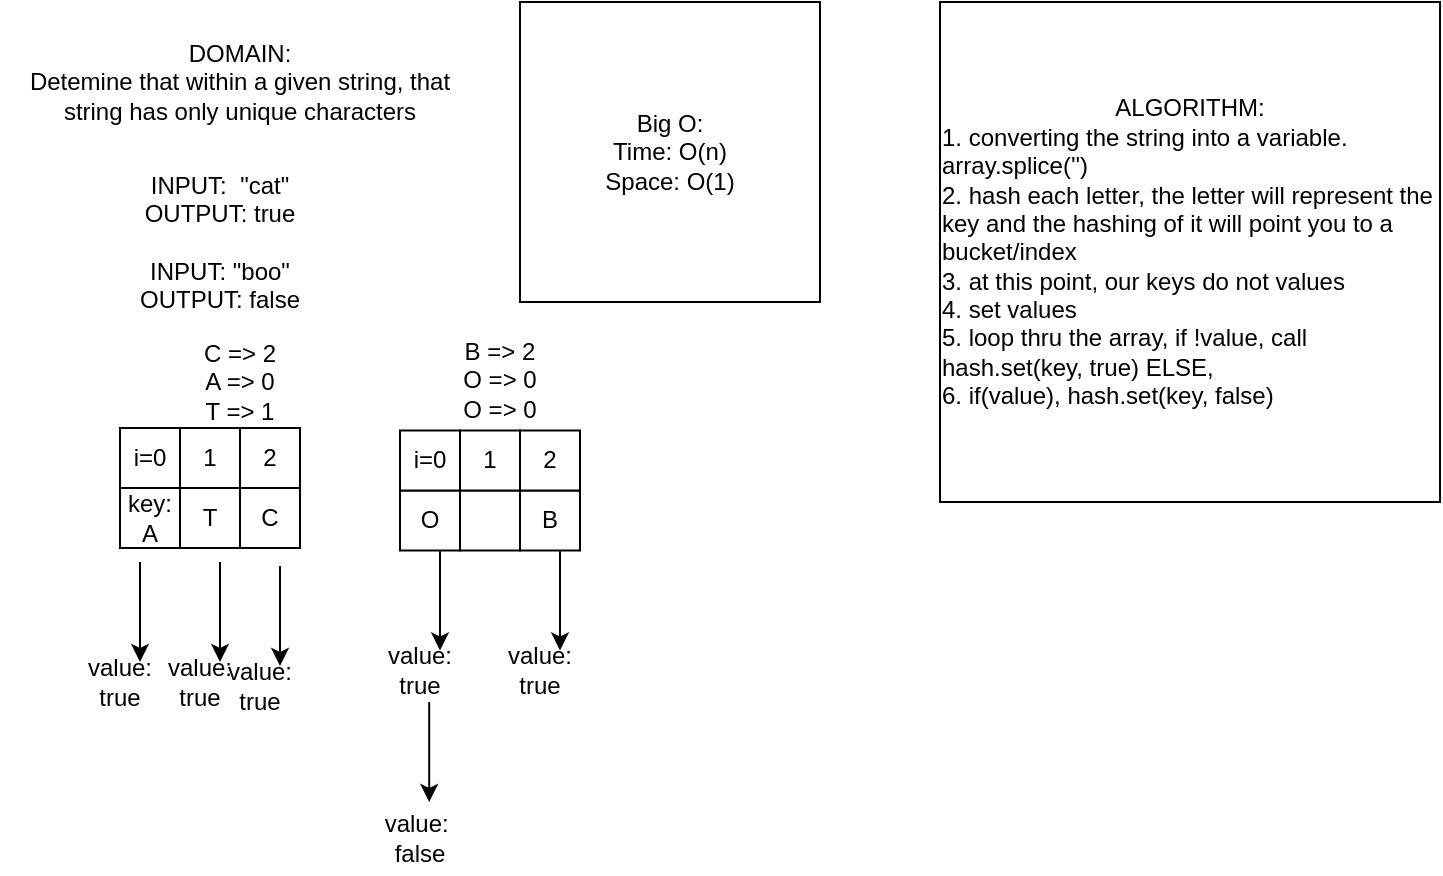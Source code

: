 <mxfile>
    <diagram id="VyDV43jV0eycX9TfHX0A" name="Page-1">
        <mxGraphModel dx="987" dy="435" grid="1" gridSize="10" guides="1" tooltips="1" connect="1" arrows="1" fold="1" page="1" pageScale="1" pageWidth="850" pageHeight="1100" math="0" shadow="0">
            <root>
                <mxCell id="0"/>
                <mxCell id="1" parent="0"/>
                <mxCell id="2" value="DOMAIN:&lt;br&gt;Detemine that within a given string, that string has only unique characters" style="text;html=1;strokeColor=none;fillColor=none;align=center;verticalAlign=middle;whiteSpace=wrap;rounded=0;" vertex="1" parent="1">
                    <mxGeometry x="90" y="10" width="220" height="80" as="geometry"/>
                </mxCell>
                <mxCell id="3" value="INPUT:&amp;nbsp; &quot;cat&quot;&lt;br&gt;OUTPUT: true&lt;br&gt;&lt;br&gt;INPUT: &quot;boo&quot;&lt;br&gt;OUTPUT: false" style="text;html=1;strokeColor=none;fillColor=none;align=center;verticalAlign=middle;whiteSpace=wrap;rounded=0;" vertex="1" parent="1">
                    <mxGeometry x="80" y="90" width="220" height="80" as="geometry"/>
                </mxCell>
                <mxCell id="4" value="key: A" style="rounded=0;whiteSpace=wrap;html=1;" vertex="1" parent="1">
                    <mxGeometry x="140" y="253" width="30" height="30" as="geometry"/>
                </mxCell>
                <mxCell id="5" value="T" style="rounded=0;whiteSpace=wrap;html=1;" vertex="1" parent="1">
                    <mxGeometry x="170" y="253" width="30" height="30" as="geometry"/>
                </mxCell>
                <mxCell id="6" value="C" style="rounded=0;whiteSpace=wrap;html=1;" vertex="1" parent="1">
                    <mxGeometry x="200" y="253" width="30" height="30" as="geometry"/>
                </mxCell>
                <mxCell id="7" value="C =&amp;gt; 2&lt;br&gt;A =&amp;gt; 0&lt;br&gt;T =&amp;gt; 1" style="text;html=1;strokeColor=none;fillColor=none;align=center;verticalAlign=middle;whiteSpace=wrap;rounded=0;" vertex="1" parent="1">
                    <mxGeometry x="160" y="190" width="80" height="20" as="geometry"/>
                </mxCell>
                <mxCell id="15" value="O" style="rounded=0;whiteSpace=wrap;html=1;" vertex="1" parent="1">
                    <mxGeometry x="280" y="254.25" width="30" height="30" as="geometry"/>
                </mxCell>
                <mxCell id="16" value="" style="rounded=0;whiteSpace=wrap;html=1;" vertex="1" parent="1">
                    <mxGeometry x="310" y="254.25" width="30" height="30" as="geometry"/>
                </mxCell>
                <mxCell id="17" value="B" style="rounded=0;whiteSpace=wrap;html=1;" vertex="1" parent="1">
                    <mxGeometry x="340" y="254.25" width="30" height="30" as="geometry"/>
                </mxCell>
                <mxCell id="18" value="i=0" style="rounded=0;whiteSpace=wrap;html=1;" vertex="1" parent="1">
                    <mxGeometry x="280" y="224.25" width="30" height="30" as="geometry"/>
                </mxCell>
                <mxCell id="19" value="1" style="rounded=0;whiteSpace=wrap;html=1;" vertex="1" parent="1">
                    <mxGeometry x="310" y="224.25" width="30" height="30" as="geometry"/>
                </mxCell>
                <mxCell id="20" value="2" style="rounded=0;whiteSpace=wrap;html=1;" vertex="1" parent="1">
                    <mxGeometry x="340" y="224.25" width="30" height="30" as="geometry"/>
                </mxCell>
                <mxCell id="21" value="B =&amp;gt; 2&lt;br&gt;O =&amp;gt; 0&lt;br&gt;O =&amp;gt; 0" style="text;html=1;strokeColor=none;fillColor=none;align=center;verticalAlign=middle;whiteSpace=wrap;rounded=0;" vertex="1" parent="1">
                    <mxGeometry x="290" y="189" width="80" height="20" as="geometry"/>
                </mxCell>
                <mxCell id="24" value="i=0" style="rounded=0;whiteSpace=wrap;html=1;" vertex="1" parent="1">
                    <mxGeometry x="140" y="223" width="30" height="30" as="geometry"/>
                </mxCell>
                <mxCell id="25" value="1" style="rounded=0;whiteSpace=wrap;html=1;" vertex="1" parent="1">
                    <mxGeometry x="170" y="223" width="30" height="30" as="geometry"/>
                </mxCell>
                <mxCell id="26" value="2" style="rounded=0;whiteSpace=wrap;html=1;" vertex="1" parent="1">
                    <mxGeometry x="200" y="223" width="30" height="30" as="geometry"/>
                </mxCell>
                <mxCell id="28" value="" style="endArrow=classic;html=1;" edge="1" parent="1">
                    <mxGeometry width="50" height="50" relative="1" as="geometry">
                        <mxPoint x="150" y="290" as="sourcePoint"/>
                        <mxPoint x="150" y="340" as="targetPoint"/>
                    </mxGeometry>
                </mxCell>
                <mxCell id="29" value="value: true" style="text;html=1;strokeColor=none;fillColor=none;align=center;verticalAlign=middle;whiteSpace=wrap;rounded=0;" vertex="1" parent="1">
                    <mxGeometry x="120" y="340" width="40" height="20" as="geometry"/>
                </mxCell>
                <mxCell id="30" value="" style="endArrow=classic;html=1;" edge="1" parent="1">
                    <mxGeometry width="50" height="50" relative="1" as="geometry">
                        <mxPoint x="190" y="290" as="sourcePoint"/>
                        <mxPoint x="190" y="340" as="targetPoint"/>
                    </mxGeometry>
                </mxCell>
                <mxCell id="31" value="value: true" style="text;html=1;strokeColor=none;fillColor=none;align=center;verticalAlign=middle;whiteSpace=wrap;rounded=0;" vertex="1" parent="1">
                    <mxGeometry x="160" y="340" width="40" height="20" as="geometry"/>
                </mxCell>
                <mxCell id="34" value="" style="endArrow=classic;html=1;" edge="1" parent="1">
                    <mxGeometry width="50" height="50" relative="1" as="geometry">
                        <mxPoint x="220" y="292" as="sourcePoint"/>
                        <mxPoint x="220" y="342" as="targetPoint"/>
                    </mxGeometry>
                </mxCell>
                <mxCell id="35" value="value: true" style="text;html=1;strokeColor=none;fillColor=none;align=center;verticalAlign=middle;whiteSpace=wrap;rounded=0;" vertex="1" parent="1">
                    <mxGeometry x="190" y="342" width="40" height="20" as="geometry"/>
                </mxCell>
                <mxCell id="36" value="" style="endArrow=classic;html=1;" edge="1" parent="1">
                    <mxGeometry width="50" height="50" relative="1" as="geometry">
                        <mxPoint x="360" y="284.25" as="sourcePoint"/>
                        <mxPoint x="360" y="334.25" as="targetPoint"/>
                    </mxGeometry>
                </mxCell>
                <mxCell id="37" value="value: true" style="text;html=1;strokeColor=none;fillColor=none;align=center;verticalAlign=middle;whiteSpace=wrap;rounded=0;" vertex="1" parent="1">
                    <mxGeometry x="330" y="334.25" width="40" height="20" as="geometry"/>
                </mxCell>
                <mxCell id="38" value="" style="endArrow=classic;html=1;" edge="1" parent="1">
                    <mxGeometry width="50" height="50" relative="1" as="geometry">
                        <mxPoint x="300" y="284.25" as="sourcePoint"/>
                        <mxPoint x="300" y="334.25" as="targetPoint"/>
                    </mxGeometry>
                </mxCell>
                <mxCell id="39" value="value: true" style="text;html=1;strokeColor=none;fillColor=none;align=center;verticalAlign=middle;whiteSpace=wrap;rounded=0;" vertex="1" parent="1">
                    <mxGeometry x="270" y="334.25" width="40" height="20" as="geometry"/>
                </mxCell>
                <mxCell id="41" value="value:&amp;nbsp;&lt;br&gt;false" style="text;html=1;strokeColor=none;fillColor=none;align=center;verticalAlign=middle;whiteSpace=wrap;rounded=0;" vertex="1" parent="1">
                    <mxGeometry x="270" y="410" width="40" height="35.75" as="geometry"/>
                </mxCell>
                <mxCell id="42" value="" style="endArrow=classic;html=1;" edge="1" parent="1">
                    <mxGeometry width="50" height="50" relative="1" as="geometry">
                        <mxPoint x="294.6" y="360" as="sourcePoint"/>
                        <mxPoint x="294.6" y="410" as="targetPoint"/>
                    </mxGeometry>
                </mxCell>
                <mxCell id="43" value="ALGORITHM:&lt;br&gt;&lt;div style=&quot;text-align: left&quot;&gt;&lt;span&gt;1. converting the string into a variable. array.splice('')&lt;/span&gt;&lt;/div&gt;&lt;div style=&quot;text-align: left&quot;&gt;&lt;span&gt;2. hash each letter, the letter will represent the key and the hashing of it will point you to a bucket/index&lt;/span&gt;&lt;/div&gt;&lt;div style=&quot;text-align: left&quot;&gt;&lt;span&gt;3. at this point, our keys do not values&lt;/span&gt;&lt;/div&gt;&lt;div style=&quot;text-align: left&quot;&gt;&lt;span&gt;4. set values&lt;/span&gt;&lt;/div&gt;&lt;div style=&quot;text-align: left&quot;&gt;&lt;span&gt;5. loop thru the array, if !value, call hash.set(key, true) ELSE,&lt;/span&gt;&lt;/div&gt;&lt;div style=&quot;text-align: left&quot;&gt;&lt;span&gt;6. if(value), hash.set(key, false)&amp;nbsp;&lt;/span&gt;&lt;/div&gt;" style="whiteSpace=wrap;html=1;aspect=fixed;" vertex="1" parent="1">
                    <mxGeometry x="550" y="10" width="250" height="250" as="geometry"/>
                </mxCell>
                <mxCell id="44" value="Big O:&lt;br&gt;Time: O(n)&lt;br&gt;Space: O(1)" style="whiteSpace=wrap;html=1;aspect=fixed;" vertex="1" parent="1">
                    <mxGeometry x="340" y="10" width="150" height="150" as="geometry"/>
                </mxCell>
            </root>
        </mxGraphModel>
    </diagram>
</mxfile>